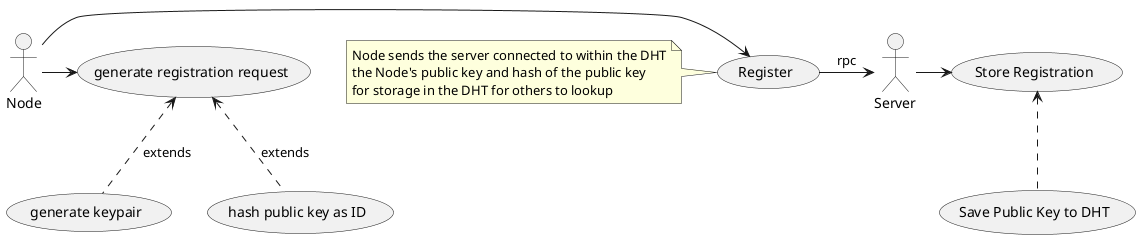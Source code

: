 @startuml


Node -> (generate registration request)
(generate registration request)<..(generate keypair):extends
(generate registration request)<..(hash public key as ID) :extends

Node ->(Register)
(Register)->Server:rpc

Server -> (Store Registration)
(Store Registration) <.. (Save Public Key to DHT) 

note left of Register
  Node sends the server connected to within the DHT
  the Node's public key and hash of the public key
  for storage in the DHT for others to lookup
end note

@enduml
